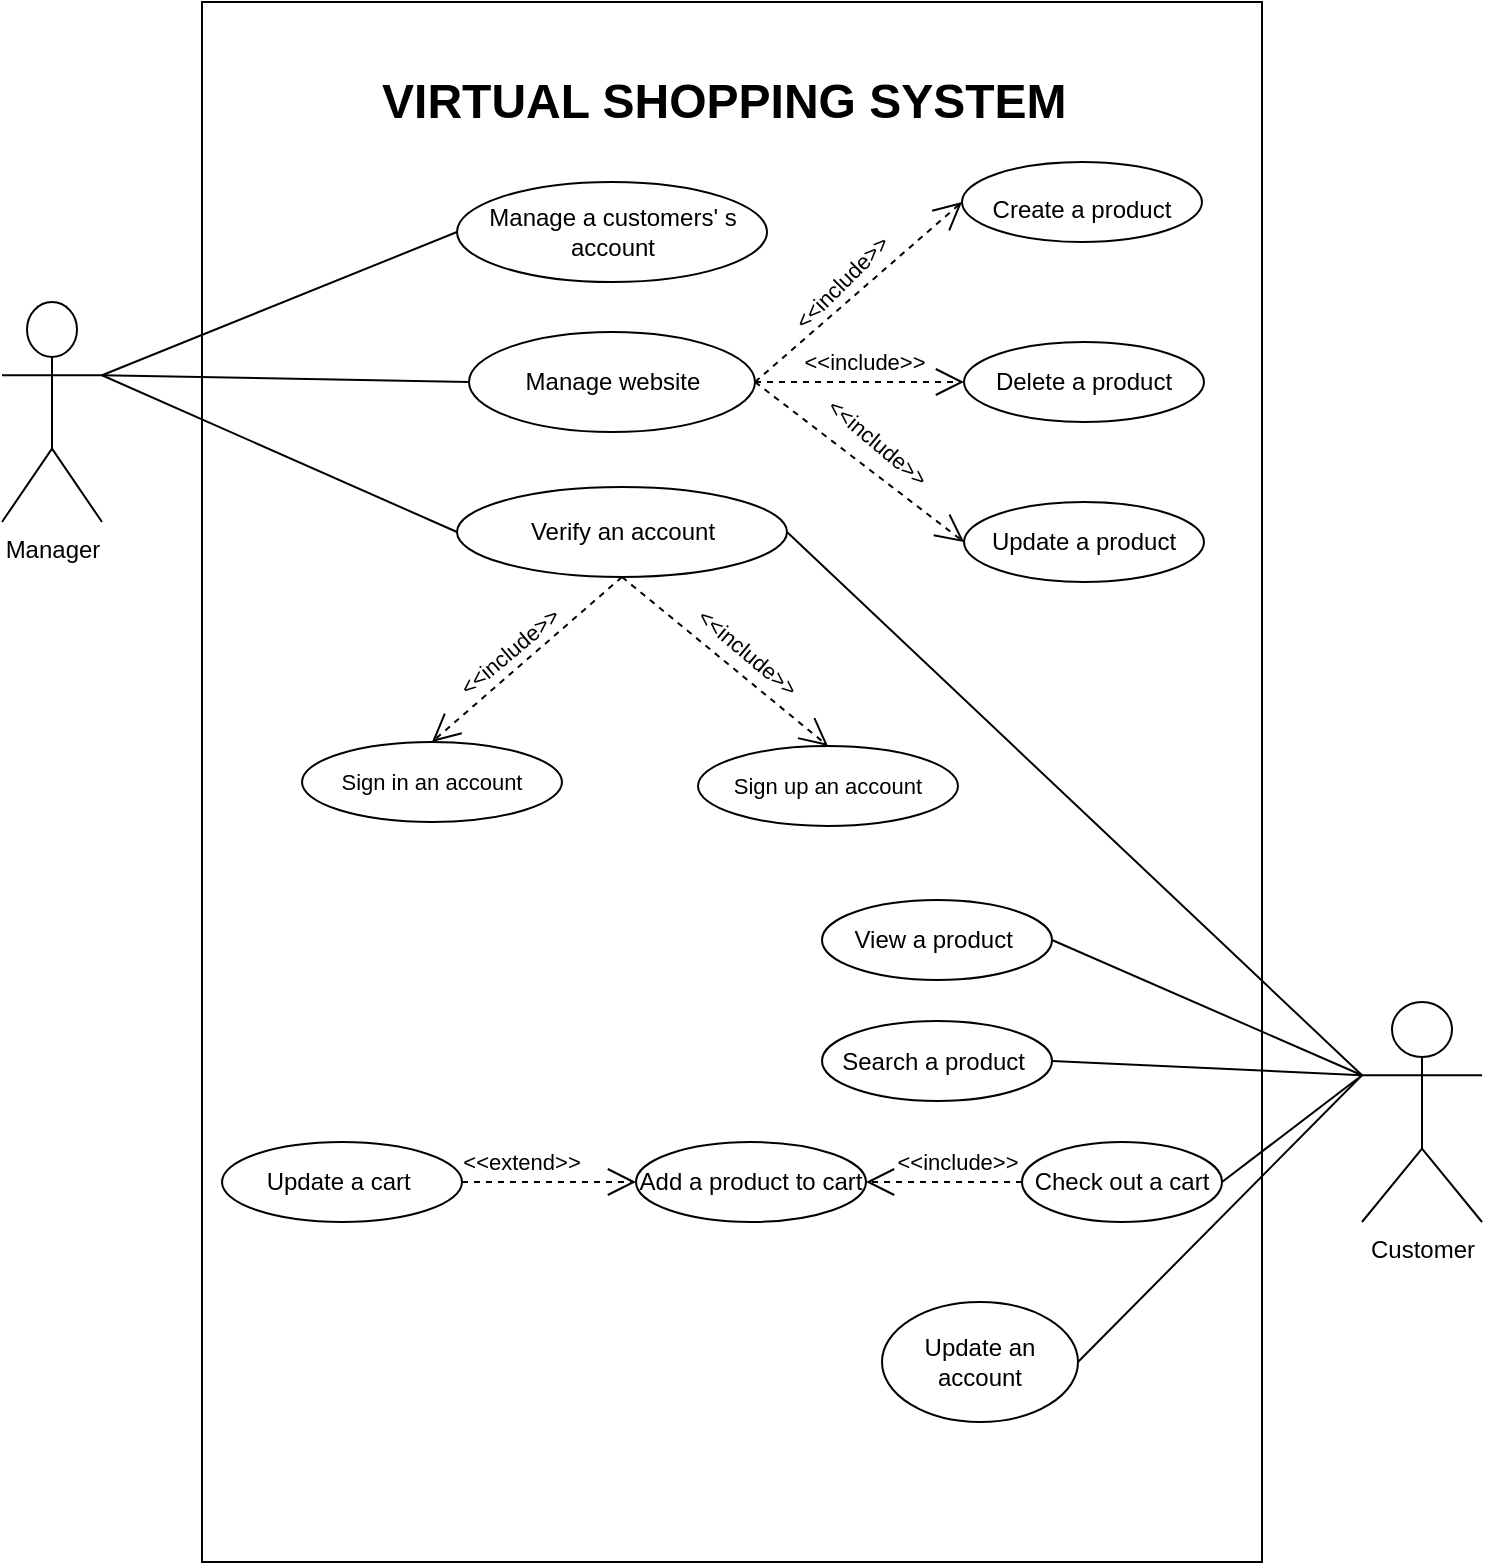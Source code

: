 <mxfile version="12.2.9" type="github" pages="1"><diagram id="D8eRf9TwgHDKiSaFIaLQ" name="Page-1"><mxGraphModel dx="1261" dy="883" grid="1" gridSize="10" guides="1" tooltips="1" connect="1" arrows="1" fold="1" page="1" pageScale="1" pageWidth="850" pageHeight="1100" math="0" shadow="0"><root><mxCell id="0"/><mxCell id="1" parent="0"/><mxCell id="vjfeRaNbsAmEagTXdHc--2" value="" style="rounded=0;whiteSpace=wrap;html=1;" vertex="1" parent="1"><mxGeometry x="140" y="60" width="530" height="780" as="geometry"/></mxCell><mxCell id="vjfeRaNbsAmEagTXdHc--3" value="Verify an account" style="ellipse;whiteSpace=wrap;html=1;" vertex="1" parent="1"><mxGeometry x="267.5" y="302.5" width="165" height="45" as="geometry"/></mxCell><mxCell id="vjfeRaNbsAmEagTXdHc--4" value="Manage a customers' s account" style="ellipse;whiteSpace=wrap;html=1;" vertex="1" parent="1"><mxGeometry x="267.5" y="150" width="155" height="50" as="geometry"/></mxCell><mxCell id="vjfeRaNbsAmEagTXdHc--5" value="Manage website" style="ellipse;whiteSpace=wrap;html=1;" vertex="1" parent="1"><mxGeometry x="273.5" y="225" width="143" height="50" as="geometry"/></mxCell><mxCell id="vjfeRaNbsAmEagTXdHc--7" value="View a product&amp;nbsp;" style="ellipse;whiteSpace=wrap;html=1;" vertex="1" parent="1"><mxGeometry x="450" y="509" width="115" height="40" as="geometry"/></mxCell><mxCell id="vjfeRaNbsAmEagTXdHc--9" value="Search a product&amp;nbsp;" style="ellipse;whiteSpace=wrap;html=1;" vertex="1" parent="1"><mxGeometry x="450" y="569.5" width="115" height="40" as="geometry"/></mxCell><mxCell id="vjfeRaNbsAmEagTXdHc--10" value="Update a cart&amp;nbsp;" style="ellipse;whiteSpace=wrap;html=1;" vertex="1" parent="1"><mxGeometry x="150" y="630" width="120" height="40" as="geometry"/></mxCell><mxCell id="vjfeRaNbsAmEagTXdHc--11" value="Add a product to cart" style="ellipse;whiteSpace=wrap;html=1;" vertex="1" parent="1"><mxGeometry x="357" y="630" width="115" height="40" as="geometry"/></mxCell><mxCell id="vjfeRaNbsAmEagTXdHc--12" value="Check out a cart" style="ellipse;whiteSpace=wrap;html=1;" vertex="1" parent="1"><mxGeometry x="550" y="630" width="100" height="40" as="geometry"/></mxCell><mxCell id="vjfeRaNbsAmEagTXdHc--13" value="Update an account" style="ellipse;whiteSpace=wrap;html=1;" vertex="1" parent="1"><mxGeometry x="480" y="710" width="98" height="60" as="geometry"/></mxCell><mxCell id="vjfeRaNbsAmEagTXdHc--14" value="Manager" style="shape=umlActor;verticalLabelPosition=bottom;labelBackgroundColor=#ffffff;verticalAlign=top;html=1;outlineConnect=0;" vertex="1" parent="1"><mxGeometry x="40" y="210" width="50" height="110" as="geometry"/></mxCell><mxCell id="vjfeRaNbsAmEagTXdHc--15" value="Customer" style="shape=umlActor;verticalLabelPosition=bottom;labelBackgroundColor=#ffffff;verticalAlign=top;html=1;outlineConnect=0;" vertex="1" parent="1"><mxGeometry x="720" y="560" width="60" height="110" as="geometry"/></mxCell><mxCell id="vjfeRaNbsAmEagTXdHc--16" value="" style="endArrow=none;html=1;exitX=1;exitY=0.333;exitDx=0;exitDy=0;exitPerimeter=0;entryX=0;entryY=0.5;entryDx=0;entryDy=0;" edge="1" parent="1" source="vjfeRaNbsAmEagTXdHc--14" target="vjfeRaNbsAmEagTXdHc--3"><mxGeometry width="50" height="50" relative="1" as="geometry"><mxPoint x="180" y="380" as="sourcePoint"/><mxPoint x="230" y="330" as="targetPoint"/></mxGeometry></mxCell><mxCell id="vjfeRaNbsAmEagTXdHc--18" value="" style="endArrow=none;html=1;entryX=0;entryY=0.5;entryDx=0;entryDy=0;exitX=1;exitY=0.333;exitDx=0;exitDy=0;exitPerimeter=0;" edge="1" parent="1" source="vjfeRaNbsAmEagTXdHc--14" target="vjfeRaNbsAmEagTXdHc--4"><mxGeometry width="50" height="50" relative="1" as="geometry"><mxPoint x="120" y="360" as="sourcePoint"/><mxPoint x="210" y="340" as="targetPoint"/></mxGeometry></mxCell><mxCell id="vjfeRaNbsAmEagTXdHc--19" value="" style="endArrow=none;html=1;exitX=1;exitY=0.333;exitDx=0;exitDy=0;exitPerimeter=0;entryX=0;entryY=0.5;entryDx=0;entryDy=0;" edge="1" parent="1" source="vjfeRaNbsAmEagTXdHc--14" target="vjfeRaNbsAmEagTXdHc--5"><mxGeometry width="50" height="50" relative="1" as="geometry"><mxPoint x="170" y="400" as="sourcePoint"/><mxPoint x="220" y="350" as="targetPoint"/></mxGeometry></mxCell><mxCell id="vjfeRaNbsAmEagTXdHc--20" value="" style="endArrow=none;html=1;entryX=0;entryY=0.333;entryDx=0;entryDy=0;entryPerimeter=0;exitX=1;exitY=0.5;exitDx=0;exitDy=0;" edge="1" parent="1" source="vjfeRaNbsAmEagTXdHc--3" target="vjfeRaNbsAmEagTXdHc--15"><mxGeometry width="50" height="50" relative="1" as="geometry"><mxPoint x="620" y="380" as="sourcePoint"/><mxPoint x="660" y="630" as="targetPoint"/></mxGeometry></mxCell><mxCell id="vjfeRaNbsAmEagTXdHc--24" value="" style="endArrow=none;html=1;entryX=0;entryY=0.333;entryDx=0;entryDy=0;entryPerimeter=0;exitX=1;exitY=0.5;exitDx=0;exitDy=0;" edge="1" parent="1" source="vjfeRaNbsAmEagTXdHc--7" target="vjfeRaNbsAmEagTXdHc--15"><mxGeometry width="50" height="50" relative="1" as="geometry"><mxPoint x="610" y="710" as="sourcePoint"/><mxPoint x="660" y="660" as="targetPoint"/></mxGeometry></mxCell><mxCell id="vjfeRaNbsAmEagTXdHc--25" value="" style="endArrow=none;html=1;exitX=1;exitY=0.5;exitDx=0;exitDy=0;entryX=0;entryY=0.333;entryDx=0;entryDy=0;entryPerimeter=0;" edge="1" parent="1" source="vjfeRaNbsAmEagTXdHc--9" target="vjfeRaNbsAmEagTXdHc--15"><mxGeometry width="50" height="50" relative="1" as="geometry"><mxPoint x="660" y="594" as="sourcePoint"/><mxPoint x="720" y="594" as="targetPoint"/></mxGeometry></mxCell><mxCell id="vjfeRaNbsAmEagTXdHc--27" value="" style="endArrow=none;html=1;entryX=0;entryY=0.333;entryDx=0;entryDy=0;entryPerimeter=0;exitX=1;exitY=0.5;exitDx=0;exitDy=0;" edge="1" parent="1" source="vjfeRaNbsAmEagTXdHc--12" target="vjfeRaNbsAmEagTXdHc--15"><mxGeometry width="50" height="50" relative="1" as="geometry"><mxPoint x="670" y="670" as="sourcePoint"/><mxPoint x="720" y="620" as="targetPoint"/></mxGeometry></mxCell><mxCell id="vjfeRaNbsAmEagTXdHc--32" value="" style="endArrow=open;endSize=12;dashed=1;html=1;exitX=0;exitY=0.5;exitDx=0;exitDy=0;entryX=1;entryY=0.5;entryDx=0;entryDy=0;" edge="1" parent="1" source="vjfeRaNbsAmEagTXdHc--12" target="vjfeRaNbsAmEagTXdHc--11"><mxGeometry x="0.098" y="225" width="160" relative="1" as="geometry"><mxPoint x="365" y="709.5" as="sourcePoint"/><mxPoint x="525" y="709.5" as="targetPoint"/><mxPoint as="offset"/></mxGeometry></mxCell><mxCell id="vjfeRaNbsAmEagTXdHc--34" value="" style="endArrow=open;endSize=12;dashed=1;html=1;exitX=1;exitY=0.5;exitDx=0;exitDy=0;entryX=0;entryY=0.5;entryDx=0;entryDy=0;" edge="1" parent="1" source="vjfeRaNbsAmEagTXdHc--10" target="vjfeRaNbsAmEagTXdHc--11"><mxGeometry x="1" y="100" width="160" relative="1" as="geometry"><mxPoint x="420" y="680" as="sourcePoint"/><mxPoint x="380" y="695" as="targetPoint"/><mxPoint x="100" y="90" as="offset"/></mxGeometry></mxCell><mxCell id="vjfeRaNbsAmEagTXdHc--35" value="&amp;lt;&amp;lt;include&amp;gt;&amp;gt;" style="text;html=1;strokeColor=none;fillColor=none;align=center;verticalAlign=middle;whiteSpace=wrap;rounded=0;rotation=0;fontSize=11;" vertex="1" parent="1"><mxGeometry x="497.5" y="630" width="40" height="20" as="geometry"/></mxCell><mxCell id="vjfeRaNbsAmEagTXdHc--36" value="&amp;lt;&amp;lt;extend&amp;gt;&amp;gt;" style="text;html=1;strokeColor=none;fillColor=none;align=center;verticalAlign=middle;whiteSpace=wrap;rounded=0;rotation=0;fontSize=11;" vertex="1" parent="1"><mxGeometry x="280" y="630" width="40" height="20" as="geometry"/></mxCell><mxCell id="vjfeRaNbsAmEagTXdHc--37" value="" style="endArrow=none;html=1;exitX=1;exitY=0.5;exitDx=0;exitDy=0;entryX=0;entryY=0.333;entryDx=0;entryDy=0;entryPerimeter=0;" edge="1" parent="1" source="vjfeRaNbsAmEagTXdHc--13" target="vjfeRaNbsAmEagTXdHc--15"><mxGeometry width="50" height="50" relative="1" as="geometry"><mxPoint x="660" y="695" as="sourcePoint"/><mxPoint x="720" y="600" as="targetPoint"/></mxGeometry></mxCell><mxCell id="vjfeRaNbsAmEagTXdHc--39" value="VIRTUAL SHOPPING SYSTEM&amp;nbsp;" style="text;html=1;strokeColor=none;fillColor=none;align=center;verticalAlign=middle;whiteSpace=wrap;rounded=0;fontStyle=1;fontSize=24;" vertex="1" parent="1"><mxGeometry x="168" y="70" width="473" height="80" as="geometry"/></mxCell><mxCell id="vjfeRaNbsAmEagTXdHc--40" value="" style="endArrow=open;endSize=12;dashed=1;html=1;exitX=1;exitY=0.5;exitDx=0;exitDy=0;entryX=0;entryY=0.5;entryDx=0;entryDy=0;" edge="1" parent="1" source="vjfeRaNbsAmEagTXdHc--5" target="vjfeRaNbsAmEagTXdHc--43"><mxGeometry x="0.098" y="225" width="160" relative="1" as="geometry"><mxPoint x="555" y="330" as="sourcePoint"/><mxPoint x="480" y="330" as="targetPoint"/><mxPoint as="offset"/></mxGeometry></mxCell><mxCell id="vjfeRaNbsAmEagTXdHc--41" value="" style="endArrow=open;endSize=12;dashed=1;html=1;exitX=1;exitY=0.5;exitDx=0;exitDy=0;entryX=0;entryY=0.5;entryDx=0;entryDy=0;" edge="1" parent="1" source="vjfeRaNbsAmEagTXdHc--5" target="vjfeRaNbsAmEagTXdHc--42"><mxGeometry x="0.098" y="225" width="160" relative="1" as="geometry"><mxPoint x="572.5" y="279.5" as="sourcePoint"/><mxPoint x="497.5" y="279.5" as="targetPoint"/><mxPoint as="offset"/></mxGeometry></mxCell><mxCell id="vjfeRaNbsAmEagTXdHc--42" value="&lt;span style=&quot;font-size: 12px&quot;&gt;Create a product&lt;/span&gt;" style="ellipse;whiteSpace=wrap;html=1;fontSize=24;" vertex="1" parent="1"><mxGeometry x="520" y="140" width="120" height="40" as="geometry"/></mxCell><mxCell id="vjfeRaNbsAmEagTXdHc--43" value="Delete a product" style="ellipse;whiteSpace=wrap;html=1;" vertex="1" parent="1"><mxGeometry x="521" y="230" width="120" height="40" as="geometry"/></mxCell><mxCell id="vjfeRaNbsAmEagTXdHc--44" value="" style="endArrow=open;endSize=12;dashed=1;html=1;exitX=1;exitY=0.5;exitDx=0;exitDy=0;entryX=0;entryY=0.5;entryDx=0;entryDy=0;" edge="1" parent="1" source="vjfeRaNbsAmEagTXdHc--5" target="vjfeRaNbsAmEagTXdHc--45"><mxGeometry x="0.098" y="225" width="160" relative="1" as="geometry"><mxPoint x="435" y="260" as="sourcePoint"/><mxPoint x="507.5" y="260" as="targetPoint"/><mxPoint as="offset"/></mxGeometry></mxCell><mxCell id="vjfeRaNbsAmEagTXdHc--45" value="Update a product" style="ellipse;whiteSpace=wrap;html=1;" vertex="1" parent="1"><mxGeometry x="521" y="310" width="120" height="40" as="geometry"/></mxCell><mxCell id="vjfeRaNbsAmEagTXdHc--46" value="&amp;lt;&amp;lt;include&amp;gt;&amp;gt;" style="text;html=1;strokeColor=none;fillColor=none;align=center;verticalAlign=middle;whiteSpace=wrap;rounded=0;rotation=-45;fontSize=11;" vertex="1" parent="1"><mxGeometry x="440" y="190" width="40" height="20" as="geometry"/></mxCell><mxCell id="vjfeRaNbsAmEagTXdHc--47" value="&amp;lt;&amp;lt;include&amp;gt;&amp;gt;" style="text;html=1;strokeColor=none;fillColor=none;align=center;verticalAlign=middle;whiteSpace=wrap;rounded=0;rotation=0;fontSize=11;" vertex="1" parent="1"><mxGeometry x="453" y="230" width="37" height="20" as="geometry"/></mxCell><mxCell id="vjfeRaNbsAmEagTXdHc--48" value="&amp;lt;&amp;lt;include&amp;gt;&amp;gt;" style="text;html=1;strokeColor=none;fillColor=none;align=center;verticalAlign=middle;whiteSpace=wrap;rounded=0;rotation=40;fontSize=11;" vertex="1" parent="1"><mxGeometry x="457.5" y="270" width="40" height="20" as="geometry"/></mxCell><mxCell id="vjfeRaNbsAmEagTXdHc--50" value="Sign in an account" style="ellipse;whiteSpace=wrap;html=1;fontSize=11;" vertex="1" parent="1"><mxGeometry x="190" y="430" width="130" height="40" as="geometry"/></mxCell><mxCell id="vjfeRaNbsAmEagTXdHc--51" value="Sign up an account" style="ellipse;whiteSpace=wrap;html=1;fontSize=11;" vertex="1" parent="1"><mxGeometry x="388" y="432" width="130" height="40" as="geometry"/></mxCell><mxCell id="vjfeRaNbsAmEagTXdHc--52" value="" style="endArrow=open;endSize=12;dashed=1;html=1;exitX=0.5;exitY=1;exitDx=0;exitDy=0;entryX=0.5;entryY=0;entryDx=0;entryDy=0;" edge="1" parent="1" source="vjfeRaNbsAmEagTXdHc--3" target="vjfeRaNbsAmEagTXdHc--50"><mxGeometry x="0.098" y="225" width="160" relative="1" as="geometry"><mxPoint x="275" y="400" as="sourcePoint"/><mxPoint x="347.5" y="400" as="targetPoint"/><mxPoint as="offset"/></mxGeometry></mxCell><mxCell id="vjfeRaNbsAmEagTXdHc--53" value="" style="endArrow=open;endSize=12;dashed=1;html=1;exitX=0.5;exitY=1;exitDx=0;exitDy=0;entryX=0.5;entryY=0;entryDx=0;entryDy=0;" edge="1" parent="1" source="vjfeRaNbsAmEagTXdHc--3" target="vjfeRaNbsAmEagTXdHc--51"><mxGeometry x="0.098" y="225" width="160" relative="1" as="geometry"><mxPoint x="355" y="375" as="sourcePoint"/><mxPoint x="249.5" y="392.5" as="targetPoint"/><mxPoint as="offset"/></mxGeometry></mxCell><mxCell id="vjfeRaNbsAmEagTXdHc--54" value="&amp;lt;&amp;lt;include&amp;gt;&amp;gt;" style="text;html=1;strokeColor=none;fillColor=none;align=center;verticalAlign=middle;whiteSpace=wrap;rounded=0;rotation=40;fontSize=11;" vertex="1" parent="1"><mxGeometry x="392.5" y="375" width="40" height="20" as="geometry"/></mxCell><mxCell id="vjfeRaNbsAmEagTXdHc--55" value="&amp;lt;&amp;lt;include&amp;gt;&amp;gt;" style="text;html=1;strokeColor=none;fillColor=none;align=center;verticalAlign=middle;whiteSpace=wrap;rounded=0;rotation=-40;fontSize=11;" vertex="1" parent="1"><mxGeometry x="273.5" y="375" width="40" height="20" as="geometry"/></mxCell></root></mxGraphModel></diagram></mxfile>